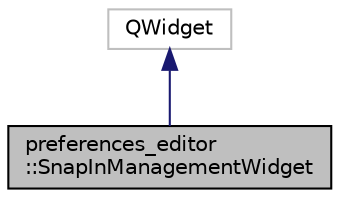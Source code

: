 digraph "preferences_editor::SnapInManagementWidget"
{
 // LATEX_PDF_SIZE
  edge [fontname="Helvetica",fontsize="10",labelfontname="Helvetica",labelfontsize="10"];
  node [fontname="Helvetica",fontsize="10",shape=record];
  Node1 [label="preferences_editor\l::SnapInManagementWidget",height=0.2,width=0.4,color="black", fillcolor="grey75", style="filled", fontcolor="black",tooltip="The SnapInManagementWidget class Shows tree of available snap-ins. Enables and disables snap-ins."];
  Node2 -> Node1 [dir="back",color="midnightblue",fontsize="10",style="solid",fontname="Helvetica"];
  Node2 [label="QWidget",height=0.2,width=0.4,color="grey75", fillcolor="white", style="filled",tooltip=" "];
}
